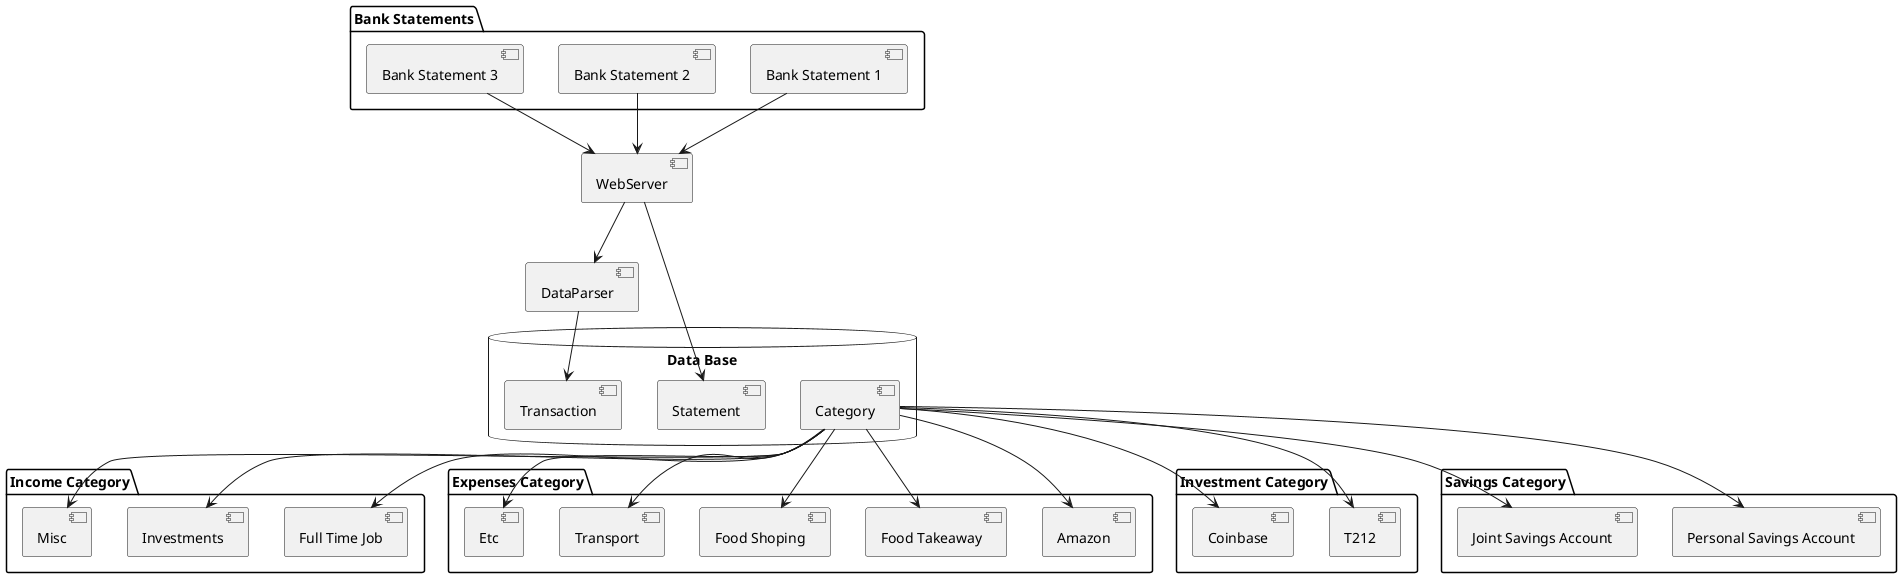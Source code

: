 
@startuml

package "Bank Statements" {
    [Bank Statement 1]
    [Bank Statement 2]
    [Bank Statement 3]
}

database "Data Base" {
    [Category]
    [Transaction]
    [Statement]
}

package "Income Category" {
    [Full Time Job]
    [Investments]
    [Misc]
}

package "Expenses Category" {
    [Amazon]
    [Food Takeaway]
    [Food Shoping]
    [Transport]
    [Etc]
}

package "Investment Category"{
    [T212]
    [Coinbase]
}

package "Savings Category"{
    [Personal Savings Account]
    [Joint Savings Account]
}

[Bank Statement 1]-->[WebServer]
[Bank Statement 2]-->[WebServer]
[Bank Statement 3]-->[WebServer]

[DataParser]-->[Transaction]

[Category]-->[Amazon]
[Category]-->[Food Shoping]
[Category]-->[Food Takeaway]
[Category]-->[Transport]
[Category]-->[Etc]

[Category]-->[Full Time Job]
[Category]-->[Investments]
[Category]-->[Misc]

[Category]-->[T212]
[Category]-->[Coinbase]

[Category]-->[Personal Savings Account]
[Category]-->[Joint Savings Account]

[WebServer]-->[Statement]
[WebServer]-->[DataParser]

@enduml



